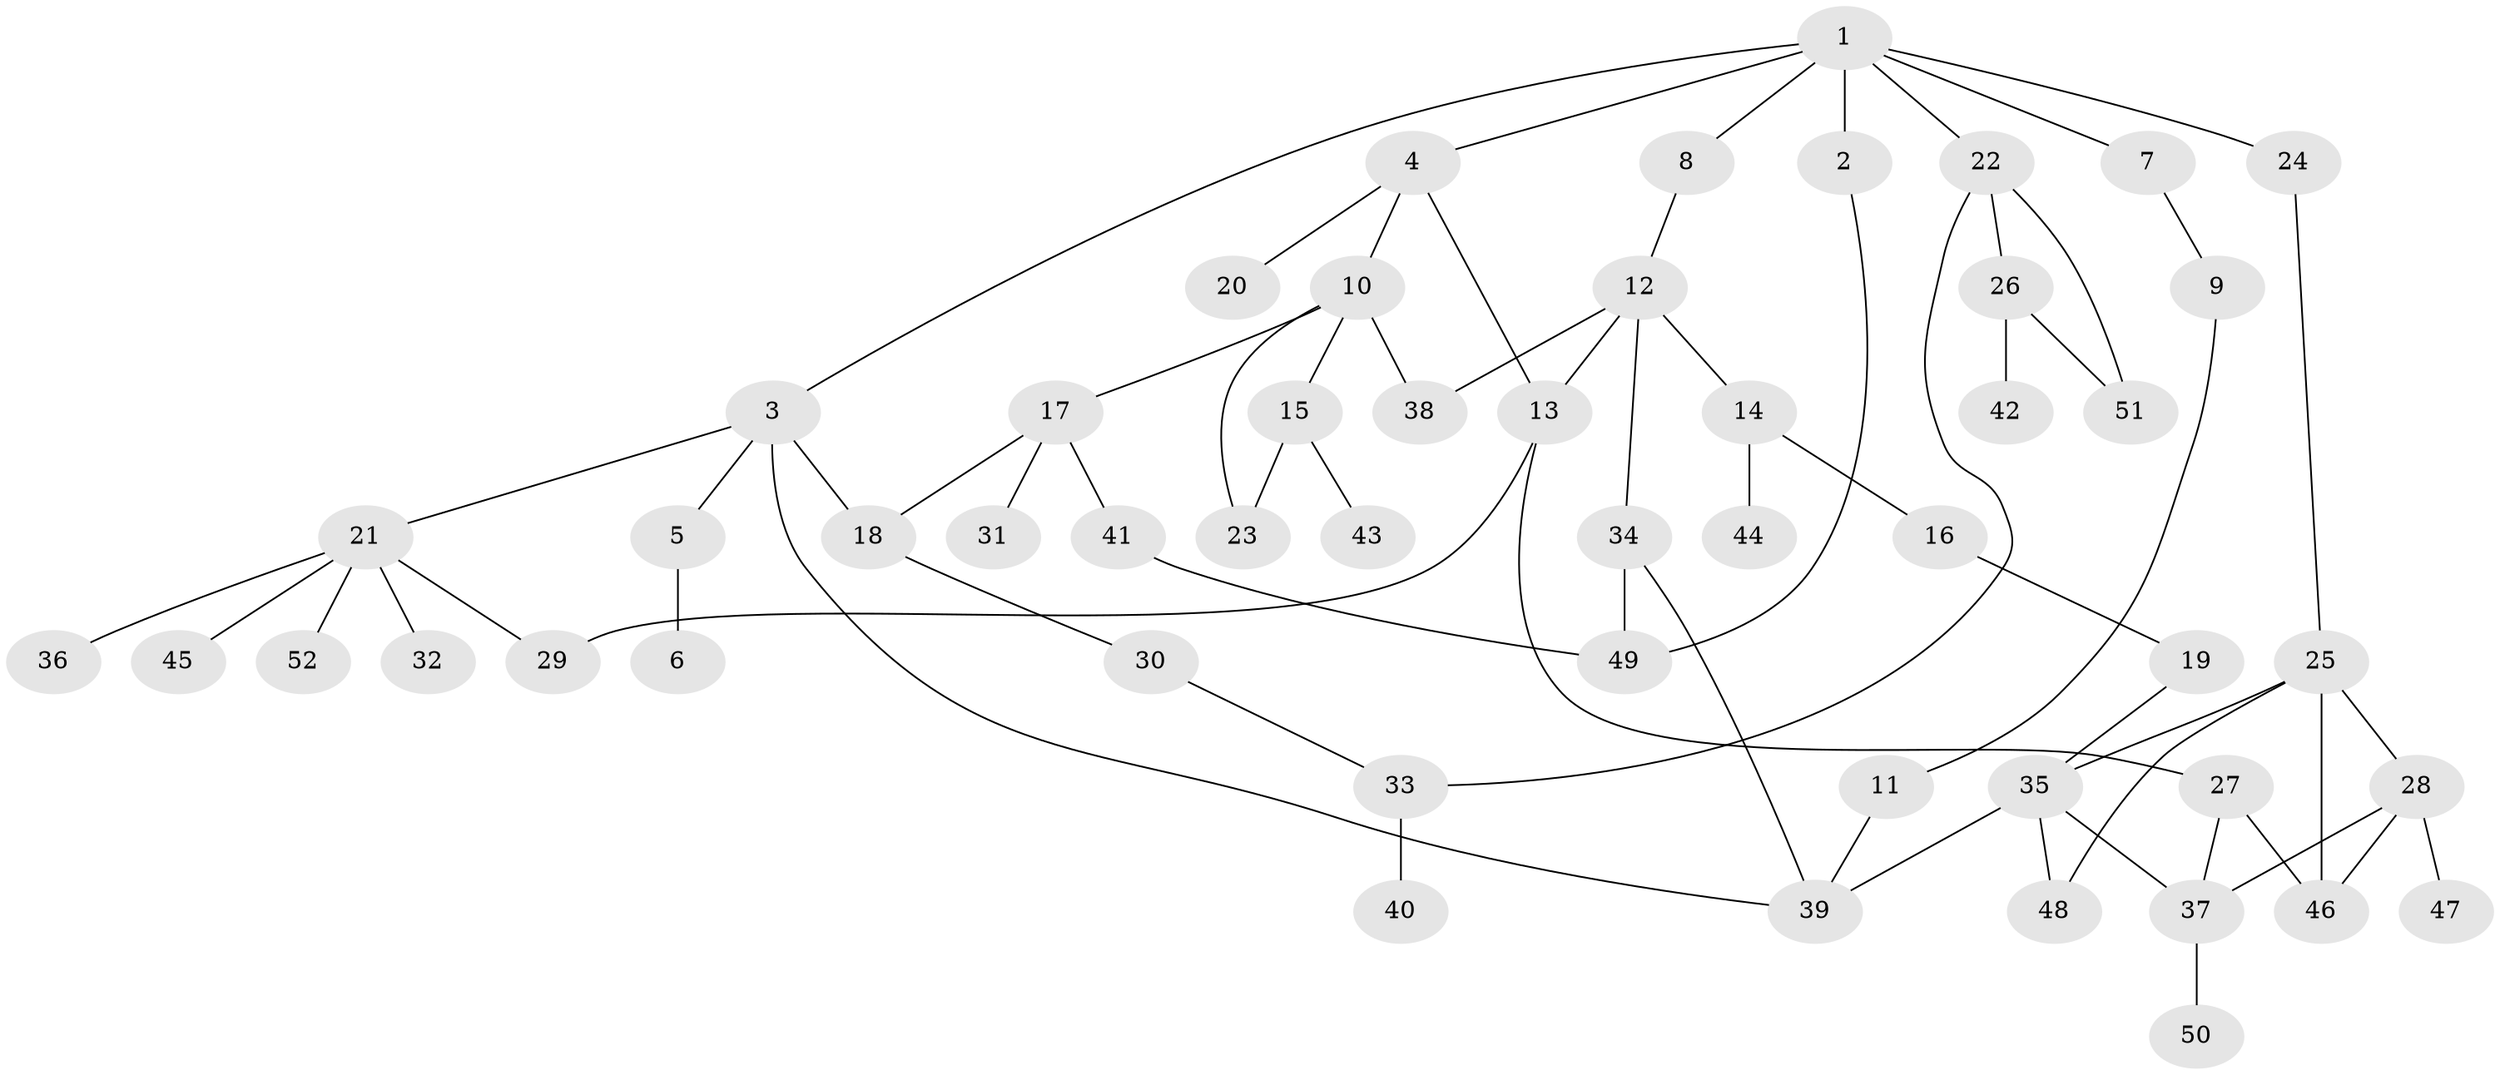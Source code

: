 // Generated by graph-tools (version 1.1) at 2025/01/03/09/25 03:01:01]
// undirected, 52 vertices, 69 edges
graph export_dot {
graph [start="1"]
  node [color=gray90,style=filled];
  1;
  2;
  3;
  4;
  5;
  6;
  7;
  8;
  9;
  10;
  11;
  12;
  13;
  14;
  15;
  16;
  17;
  18;
  19;
  20;
  21;
  22;
  23;
  24;
  25;
  26;
  27;
  28;
  29;
  30;
  31;
  32;
  33;
  34;
  35;
  36;
  37;
  38;
  39;
  40;
  41;
  42;
  43;
  44;
  45;
  46;
  47;
  48;
  49;
  50;
  51;
  52;
  1 -- 2;
  1 -- 3;
  1 -- 4;
  1 -- 7;
  1 -- 8;
  1 -- 22;
  1 -- 24;
  2 -- 49;
  3 -- 5;
  3 -- 18;
  3 -- 21;
  3 -- 39;
  4 -- 10;
  4 -- 20;
  4 -- 13;
  5 -- 6;
  7 -- 9;
  8 -- 12;
  9 -- 11;
  10 -- 15;
  10 -- 17;
  10 -- 23;
  10 -- 38;
  11 -- 39;
  12 -- 13;
  12 -- 14;
  12 -- 34;
  12 -- 38;
  13 -- 27;
  13 -- 29;
  14 -- 16;
  14 -- 44;
  15 -- 43;
  15 -- 23;
  16 -- 19;
  17 -- 31;
  17 -- 41;
  17 -- 18;
  18 -- 30;
  19 -- 35;
  21 -- 32;
  21 -- 36;
  21 -- 45;
  21 -- 52;
  21 -- 29;
  22 -- 26;
  22 -- 51;
  22 -- 33;
  24 -- 25;
  25 -- 28;
  25 -- 48;
  25 -- 35;
  25 -- 46;
  26 -- 42;
  26 -- 51;
  27 -- 46;
  27 -- 37;
  28 -- 37;
  28 -- 47;
  28 -- 46;
  30 -- 33;
  33 -- 40;
  34 -- 39;
  34 -- 49;
  35 -- 39;
  35 -- 48;
  35 -- 37;
  37 -- 50;
  41 -- 49;
}
